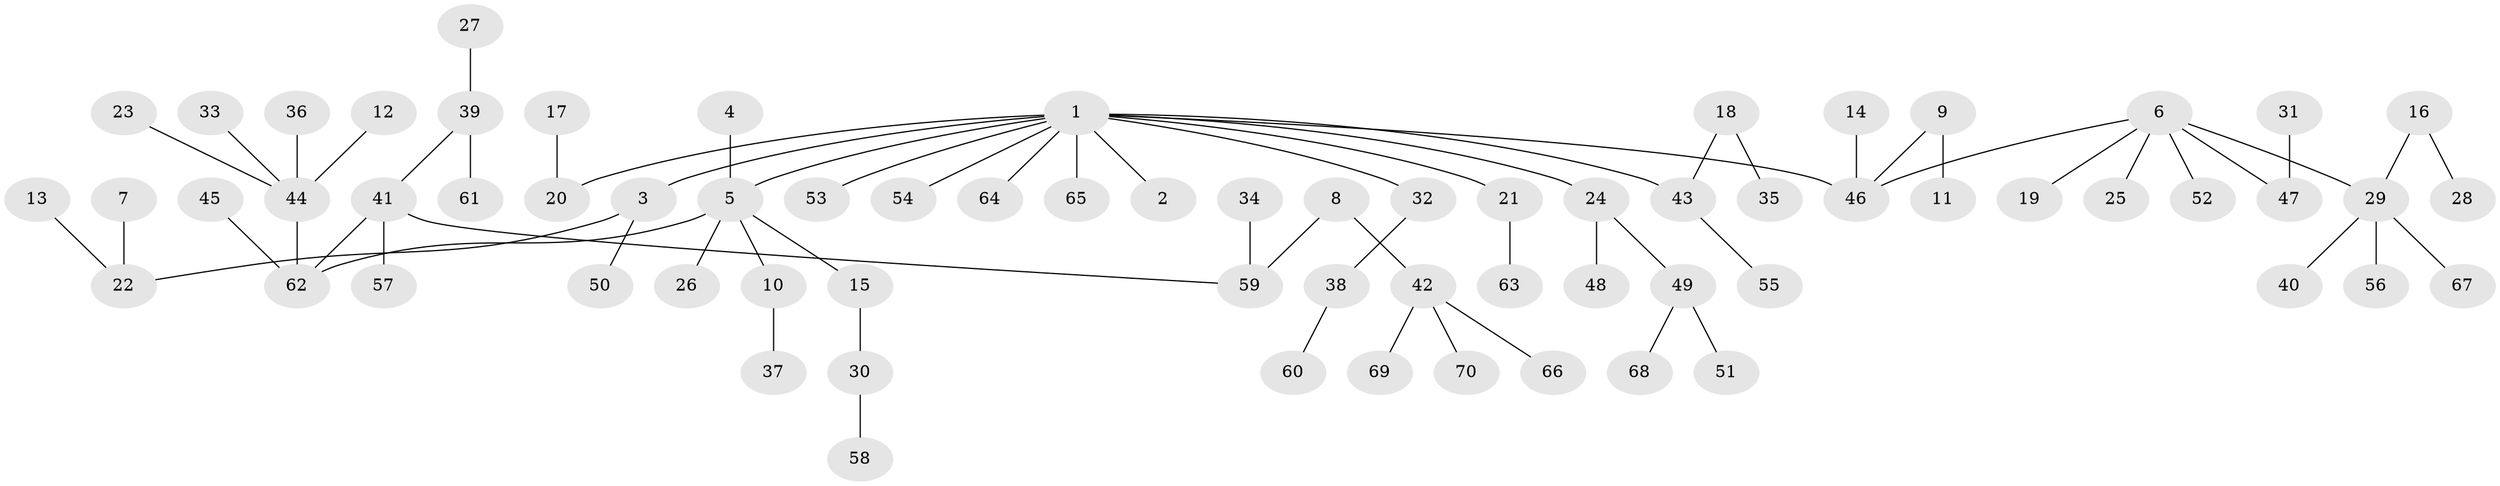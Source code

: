 // original degree distribution, {11: 0.007194244604316547, 4: 0.07913669064748201, 6: 0.02158273381294964, 5: 0.02158273381294964, 2: 0.2805755395683453, 1: 0.4892086330935252, 3: 0.10071942446043165}
// Generated by graph-tools (version 1.1) at 2025/26/03/09/25 03:26:31]
// undirected, 70 vertices, 69 edges
graph export_dot {
graph [start="1"]
  node [color=gray90,style=filled];
  1;
  2;
  3;
  4;
  5;
  6;
  7;
  8;
  9;
  10;
  11;
  12;
  13;
  14;
  15;
  16;
  17;
  18;
  19;
  20;
  21;
  22;
  23;
  24;
  25;
  26;
  27;
  28;
  29;
  30;
  31;
  32;
  33;
  34;
  35;
  36;
  37;
  38;
  39;
  40;
  41;
  42;
  43;
  44;
  45;
  46;
  47;
  48;
  49;
  50;
  51;
  52;
  53;
  54;
  55;
  56;
  57;
  58;
  59;
  60;
  61;
  62;
  63;
  64;
  65;
  66;
  67;
  68;
  69;
  70;
  1 -- 2 [weight=1.0];
  1 -- 3 [weight=1.0];
  1 -- 5 [weight=1.0];
  1 -- 20 [weight=1.0];
  1 -- 21 [weight=1.0];
  1 -- 24 [weight=1.0];
  1 -- 32 [weight=1.0];
  1 -- 43 [weight=1.0];
  1 -- 46 [weight=1.0];
  1 -- 53 [weight=1.0];
  1 -- 54 [weight=1.0];
  1 -- 64 [weight=1.0];
  1 -- 65 [weight=1.0];
  3 -- 22 [weight=1.0];
  3 -- 50 [weight=1.0];
  4 -- 5 [weight=1.0];
  5 -- 10 [weight=1.0];
  5 -- 15 [weight=1.0];
  5 -- 26 [weight=1.0];
  5 -- 62 [weight=1.0];
  6 -- 19 [weight=1.0];
  6 -- 25 [weight=1.0];
  6 -- 29 [weight=1.0];
  6 -- 46 [weight=1.0];
  6 -- 47 [weight=1.0];
  6 -- 52 [weight=1.0];
  7 -- 22 [weight=1.0];
  8 -- 42 [weight=1.0];
  8 -- 59 [weight=1.0];
  9 -- 11 [weight=1.0];
  9 -- 46 [weight=1.0];
  10 -- 37 [weight=1.0];
  12 -- 44 [weight=1.0];
  13 -- 22 [weight=1.0];
  14 -- 46 [weight=1.0];
  15 -- 30 [weight=1.0];
  16 -- 28 [weight=1.0];
  16 -- 29 [weight=1.0];
  17 -- 20 [weight=1.0];
  18 -- 35 [weight=1.0];
  18 -- 43 [weight=1.0];
  21 -- 63 [weight=1.0];
  23 -- 44 [weight=1.0];
  24 -- 48 [weight=1.0];
  24 -- 49 [weight=1.0];
  27 -- 39 [weight=1.0];
  29 -- 40 [weight=1.0];
  29 -- 56 [weight=1.0];
  29 -- 67 [weight=1.0];
  30 -- 58 [weight=1.0];
  31 -- 47 [weight=1.0];
  32 -- 38 [weight=1.0];
  33 -- 44 [weight=1.0];
  34 -- 59 [weight=1.0];
  36 -- 44 [weight=1.0];
  38 -- 60 [weight=1.0];
  39 -- 41 [weight=1.0];
  39 -- 61 [weight=1.0];
  41 -- 57 [weight=1.0];
  41 -- 59 [weight=1.0];
  41 -- 62 [weight=1.0];
  42 -- 66 [weight=1.0];
  42 -- 69 [weight=1.0];
  42 -- 70 [weight=1.0];
  43 -- 55 [weight=1.0];
  44 -- 62 [weight=1.0];
  45 -- 62 [weight=1.0];
  49 -- 51 [weight=1.0];
  49 -- 68 [weight=1.0];
}
